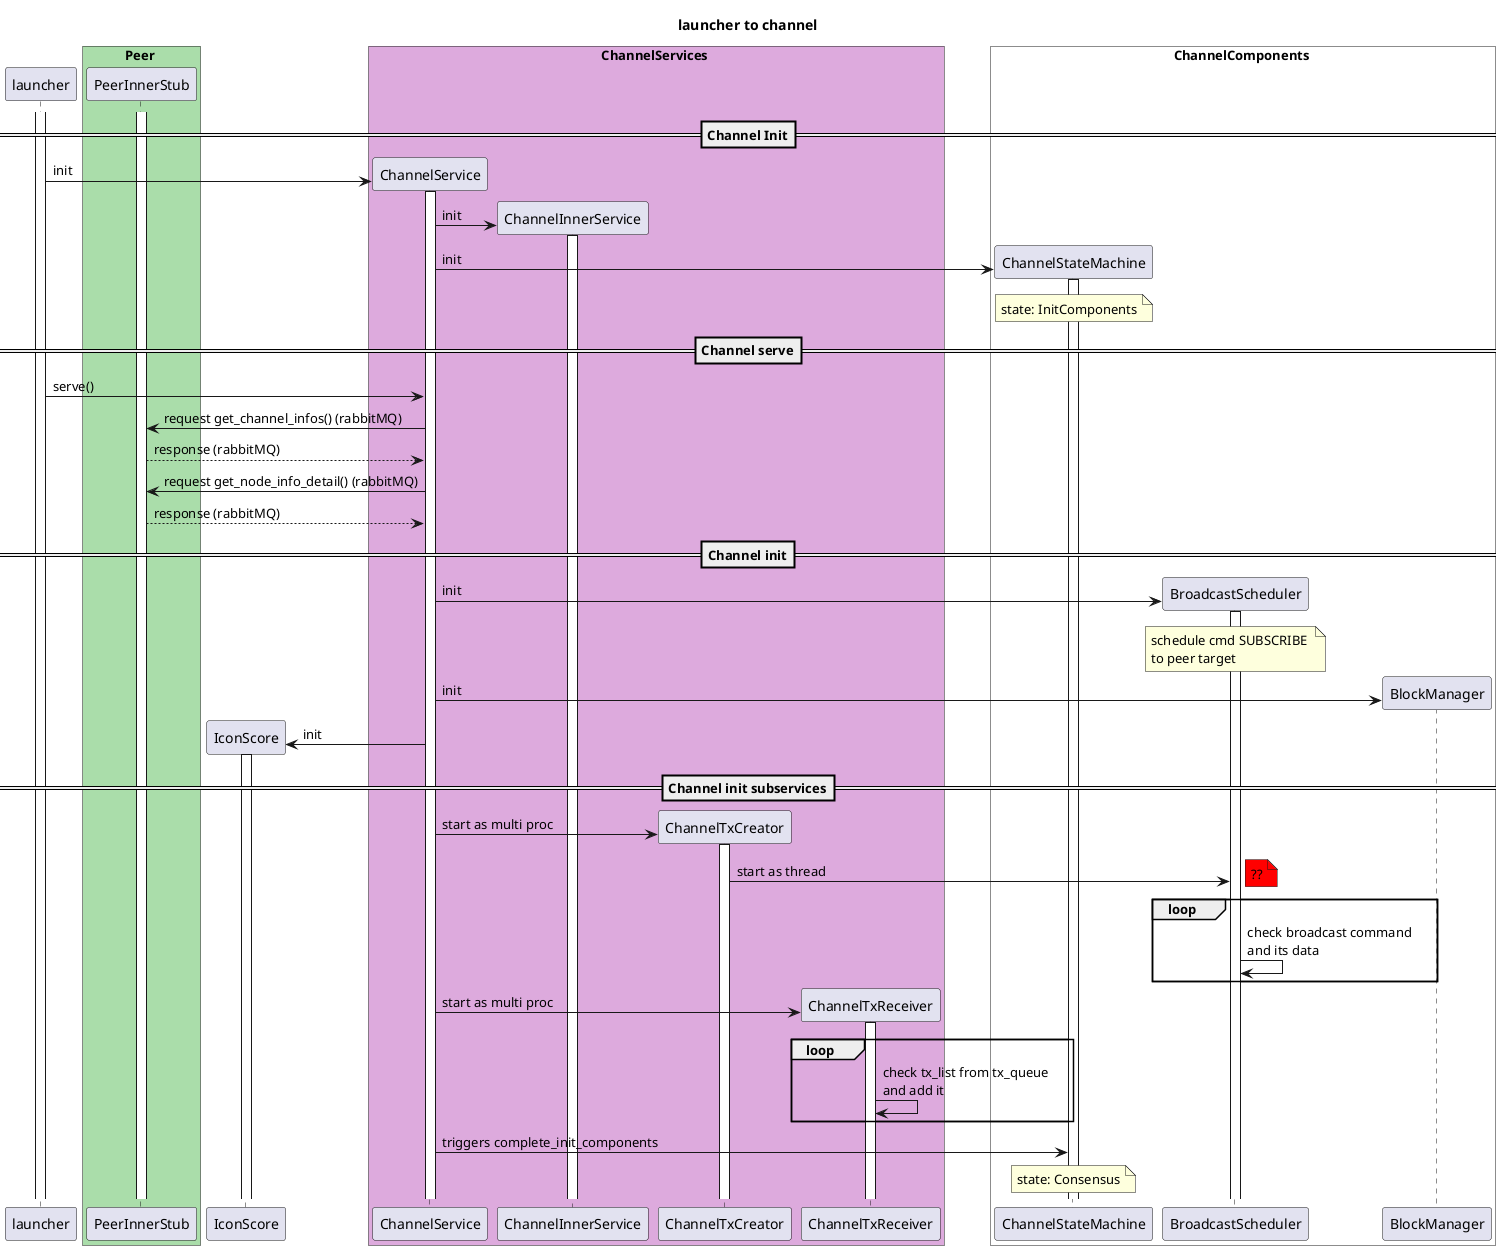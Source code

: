 @startuml
title "launcher to channel"

participant launcher

box Peer #AADDAA
    participant PeerInnerStub as peer
end box

participant IconScore as score

'box Others
    ' Singletons
'    participant ChannelProperty as channel_property
'    participant StubCollection as stub_collection
'    participant ObjectManager as object_manager
'
    ' Non-Singletons
'    participant PeerManager as peer_manager
'
    ' Others
'end box


box ChannelServices #DDAADD
    participant ChannelService as channel_service
    participant ChannelInnerService as channel_inner

    participant ChannelTxCreator as tx_creator
    participant ChannelTxReceiver as tx_receiver
end box

box ChannelComponents #White
    participant ChannelStateMachine as channel_fsm
    participant BroadcastScheduler as broadcaster
    participant BlockManager as block_manager
end box


' === Relations
activate launcher
activate peer
==Channel Init==
create channel_service
launcher -> channel_service: init
activate channel_service
create channel_inner
channel_service -> channel_inner: init
activate channel_inner
'channel_service -> channel_property: store channel information
'channel_service -> stub_collection: store channel information
'channel_service -> object_manager: store channel object
create channel_fsm
channel_service -> channel_fsm: init
note over channel_fsm: state: InitComponents
activate channel_fsm

==Channel serve==
launcher -> channel_service: serve()
channel_service -> peer: request get_channel_infos() (rabbitMQ)
peer --> channel_service: response (rabbitMQ)
channel_service -> peer: request get_node_info_detail() (rabbitMQ)
peer --> channel_service: response (rabbitMQ)

==Channel init==
' Those below needs channel property to initialize.
'channel_service -> peer_manager: init
create broadcaster
channel_service -> broadcaster: init
activate broadcaster
note over broadcaster: schedule cmd SUBSCRIBE \nto peer target
create block_manager
channel_service -> block_manager: init
create score
channel_service -> score: init
activate score

==Channel init subservices==
'channel_service -> channel_inner: connect
create tx_creator
channel_service -> tx_creator: start as multi proc
activate tx_creator

tx_creator -> broadcaster: start as thread
note right #red: ??
loop
    broadcaster -> broadcaster: check broadcast command \nand its data
end

create tx_receiver
channel_service -> tx_receiver: start as multi proc
activate tx_receiver
loop
tx_receiver -> tx_receiver: check tx_list from tx_queue \nand add it
end

channel_service -> channel_fsm: triggers complete_init_components
note over channel_fsm: state: Consensus

@enduml

